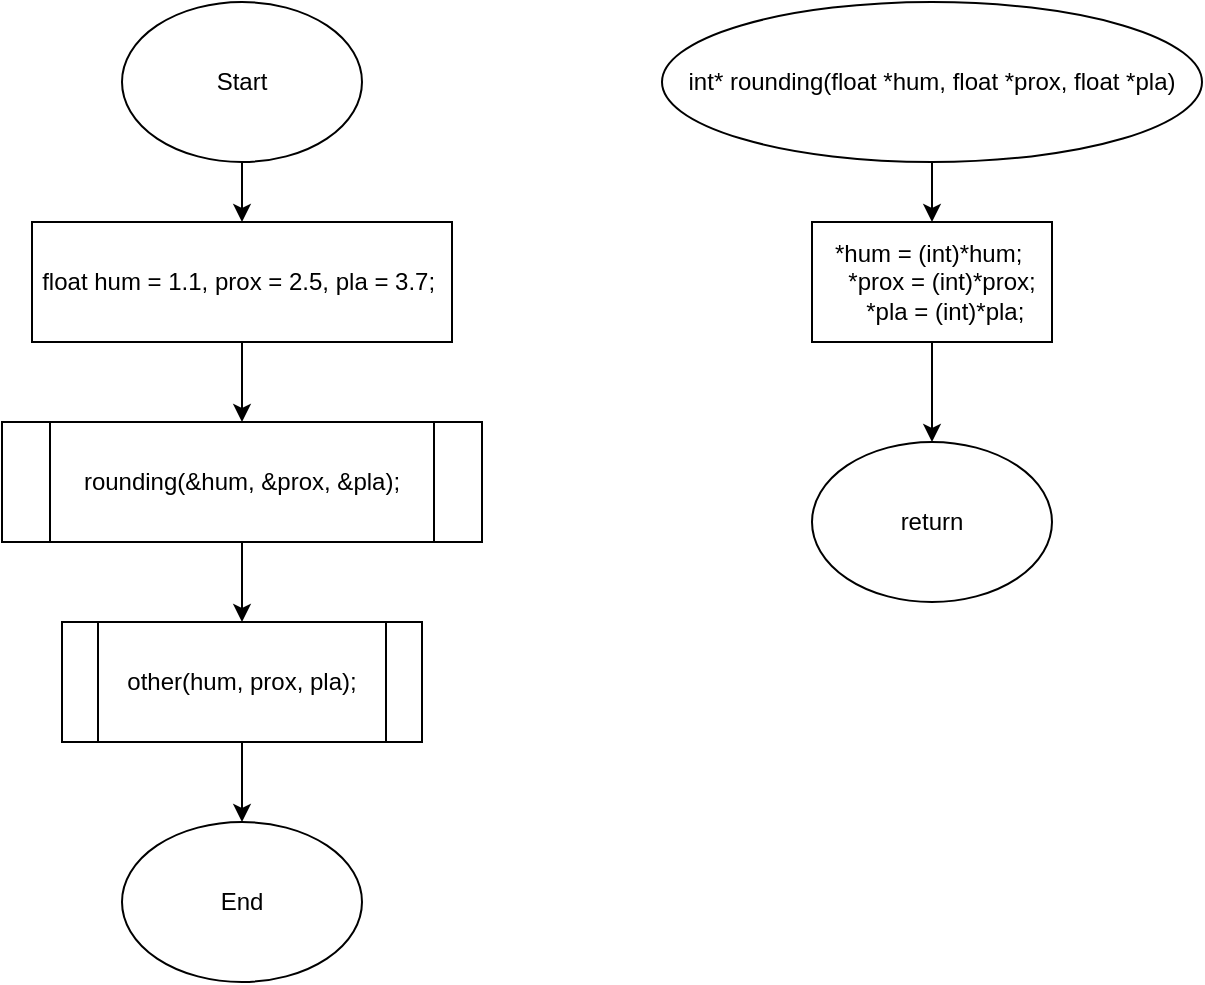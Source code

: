 <mxfile version="16.6.4" type="device"><diagram id="C5RBs43oDa-KdzZeNtuy" name="Page-1"><mxGraphModel dx="677" dy="704" grid="1" gridSize="10" guides="1" tooltips="1" connect="1" arrows="1" fold="1" page="1" pageScale="1" pageWidth="827" pageHeight="1169" math="0" shadow="0"><root><mxCell id="WIyWlLk6GJQsqaUBKTNV-0"/><mxCell id="WIyWlLk6GJQsqaUBKTNV-1" parent="WIyWlLk6GJQsqaUBKTNV-0"/><mxCell id="_r7C_7UwJAAt_GHl7eYo-7" style="edgeStyle=orthogonalEdgeStyle;rounded=0;orthogonalLoop=1;jettySize=auto;html=1;exitX=0.5;exitY=1;exitDx=0;exitDy=0;" edge="1" parent="WIyWlLk6GJQsqaUBKTNV-1" source="_r7C_7UwJAAt_GHl7eYo-0" target="_r7C_7UwJAAt_GHl7eYo-1"><mxGeometry relative="1" as="geometry"/></mxCell><mxCell id="_r7C_7UwJAAt_GHl7eYo-0" value="Start" style="ellipse;whiteSpace=wrap;html=1;" vertex="1" parent="WIyWlLk6GJQsqaUBKTNV-1"><mxGeometry x="120" y="40" width="120" height="80" as="geometry"/></mxCell><mxCell id="_r7C_7UwJAAt_GHl7eYo-8" style="edgeStyle=orthogonalEdgeStyle;rounded=0;orthogonalLoop=1;jettySize=auto;html=1;exitX=0.5;exitY=1;exitDx=0;exitDy=0;entryX=0.5;entryY=0;entryDx=0;entryDy=0;" edge="1" parent="WIyWlLk6GJQsqaUBKTNV-1" source="_r7C_7UwJAAt_GHl7eYo-1" target="_r7C_7UwJAAt_GHl7eYo-2"><mxGeometry relative="1" as="geometry"/></mxCell><mxCell id="_r7C_7UwJAAt_GHl7eYo-1" value="float hum = 1.1, prox = 2.5, pla = 3.7;&amp;nbsp;" style="rounded=0;whiteSpace=wrap;html=1;" vertex="1" parent="WIyWlLk6GJQsqaUBKTNV-1"><mxGeometry x="75" y="150" width="210" height="60" as="geometry"/></mxCell><mxCell id="_r7C_7UwJAAt_GHl7eYo-9" style="edgeStyle=orthogonalEdgeStyle;rounded=0;orthogonalLoop=1;jettySize=auto;html=1;exitX=0.5;exitY=1;exitDx=0;exitDy=0;entryX=0.5;entryY=0;entryDx=0;entryDy=0;" edge="1" parent="WIyWlLk6GJQsqaUBKTNV-1" source="_r7C_7UwJAAt_GHl7eYo-2" target="_r7C_7UwJAAt_GHl7eYo-3"><mxGeometry relative="1" as="geometry"/></mxCell><mxCell id="_r7C_7UwJAAt_GHl7eYo-2" value="rounding(&amp;amp;hum, &amp;amp;prox, &amp;amp;pla);" style="shape=process;whiteSpace=wrap;html=1;backgroundOutline=1;" vertex="1" parent="WIyWlLk6GJQsqaUBKTNV-1"><mxGeometry x="60" y="250" width="240" height="60" as="geometry"/></mxCell><mxCell id="_r7C_7UwJAAt_GHl7eYo-10" style="edgeStyle=orthogonalEdgeStyle;rounded=0;orthogonalLoop=1;jettySize=auto;html=1;exitX=0.5;exitY=1;exitDx=0;exitDy=0;entryX=0.5;entryY=0;entryDx=0;entryDy=0;" edge="1" parent="WIyWlLk6GJQsqaUBKTNV-1" source="_r7C_7UwJAAt_GHl7eYo-3" target="_r7C_7UwJAAt_GHl7eYo-4"><mxGeometry relative="1" as="geometry"/></mxCell><mxCell id="_r7C_7UwJAAt_GHl7eYo-3" value="other(hum, prox, pla);" style="shape=process;whiteSpace=wrap;html=1;backgroundOutline=1;" vertex="1" parent="WIyWlLk6GJQsqaUBKTNV-1"><mxGeometry x="90" y="350" width="180" height="60" as="geometry"/></mxCell><mxCell id="_r7C_7UwJAAt_GHl7eYo-4" value="End" style="ellipse;whiteSpace=wrap;html=1;" vertex="1" parent="WIyWlLk6GJQsqaUBKTNV-1"><mxGeometry x="120" y="450" width="120" height="80" as="geometry"/></mxCell><mxCell id="_r7C_7UwJAAt_GHl7eYo-11" style="edgeStyle=orthogonalEdgeStyle;rounded=0;orthogonalLoop=1;jettySize=auto;html=1;exitX=0.5;exitY=1;exitDx=0;exitDy=0;entryX=0.5;entryY=0;entryDx=0;entryDy=0;" edge="1" parent="WIyWlLk6GJQsqaUBKTNV-1" source="_r7C_7UwJAAt_GHl7eYo-5" target="_r7C_7UwJAAt_GHl7eYo-6"><mxGeometry relative="1" as="geometry"/></mxCell><mxCell id="_r7C_7UwJAAt_GHl7eYo-5" value="int* rounding(float *hum, float *prox, float *pla)" style="ellipse;whiteSpace=wrap;html=1;" vertex="1" parent="WIyWlLk6GJQsqaUBKTNV-1"><mxGeometry x="390" y="40" width="270" height="80" as="geometry"/></mxCell><mxCell id="_r7C_7UwJAAt_GHl7eYo-13" style="edgeStyle=orthogonalEdgeStyle;rounded=0;orthogonalLoop=1;jettySize=auto;html=1;exitX=0.5;exitY=1;exitDx=0;exitDy=0;entryX=0.5;entryY=0;entryDx=0;entryDy=0;" edge="1" parent="WIyWlLk6GJQsqaUBKTNV-1" source="_r7C_7UwJAAt_GHl7eYo-6" target="_r7C_7UwJAAt_GHl7eYo-12"><mxGeometry relative="1" as="geometry"/></mxCell><mxCell id="_r7C_7UwJAAt_GHl7eYo-6" value="&lt;div&gt;*hum = (int)*hum;&amp;nbsp;&lt;/div&gt;&lt;div&gt;&amp;nbsp; &amp;nbsp; *prox = (int)*prox;&amp;nbsp;&lt;/div&gt;&lt;div&gt;&amp;nbsp; &amp;nbsp; *pla = (int)*pla;&lt;/div&gt;" style="rounded=0;whiteSpace=wrap;html=1;" vertex="1" parent="WIyWlLk6GJQsqaUBKTNV-1"><mxGeometry x="465" y="150" width="120" height="60" as="geometry"/></mxCell><mxCell id="_r7C_7UwJAAt_GHl7eYo-12" value="return" style="ellipse;whiteSpace=wrap;html=1;" vertex="1" parent="WIyWlLk6GJQsqaUBKTNV-1"><mxGeometry x="465" y="260" width="120" height="80" as="geometry"/></mxCell></root></mxGraphModel></diagram></mxfile>